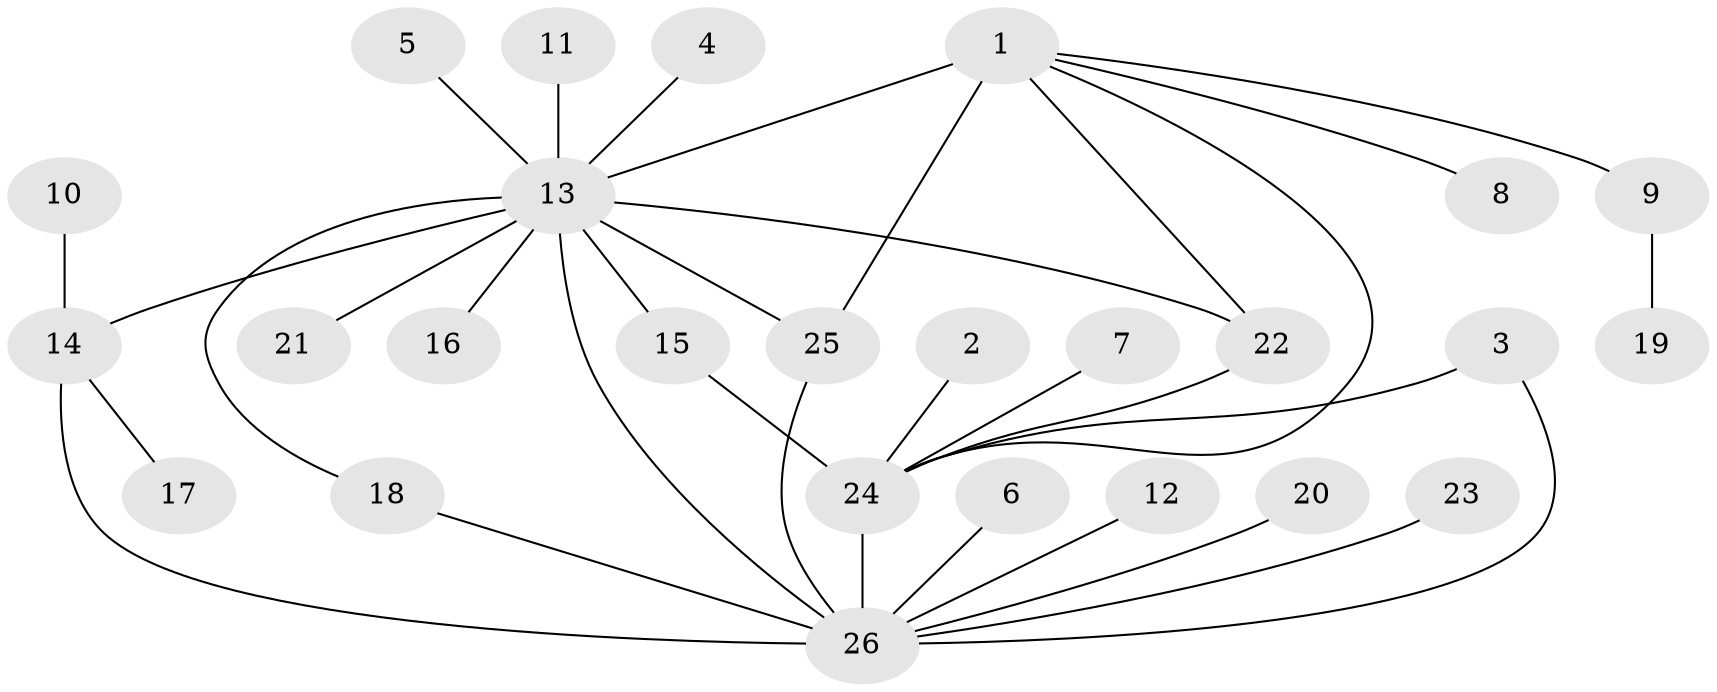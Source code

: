 // original degree distribution, {6: 0.058823529411764705, 4: 0.0392156862745098, 5: 0.0196078431372549, 9: 0.0392156862745098, 10: 0.0196078431372549, 3: 0.0784313725490196, 8: 0.0196078431372549, 2: 0.23529411764705882, 1: 0.49019607843137253}
// Generated by graph-tools (version 1.1) at 2025/50/03/09/25 03:50:37]
// undirected, 26 vertices, 34 edges
graph export_dot {
graph [start="1"]
  node [color=gray90,style=filled];
  1;
  2;
  3;
  4;
  5;
  6;
  7;
  8;
  9;
  10;
  11;
  12;
  13;
  14;
  15;
  16;
  17;
  18;
  19;
  20;
  21;
  22;
  23;
  24;
  25;
  26;
  1 -- 8 [weight=1.0];
  1 -- 9 [weight=1.0];
  1 -- 13 [weight=3.0];
  1 -- 22 [weight=1.0];
  1 -- 24 [weight=1.0];
  1 -- 25 [weight=1.0];
  2 -- 24 [weight=1.0];
  3 -- 24 [weight=1.0];
  3 -- 26 [weight=1.0];
  4 -- 13 [weight=1.0];
  5 -- 13 [weight=1.0];
  6 -- 26 [weight=1.0];
  7 -- 24 [weight=1.0];
  9 -- 19 [weight=1.0];
  10 -- 14 [weight=1.0];
  11 -- 13 [weight=1.0];
  12 -- 26 [weight=1.0];
  13 -- 14 [weight=2.0];
  13 -- 15 [weight=1.0];
  13 -- 16 [weight=1.0];
  13 -- 18 [weight=1.0];
  13 -- 21 [weight=1.0];
  13 -- 22 [weight=1.0];
  13 -- 25 [weight=1.0];
  13 -- 26 [weight=2.0];
  14 -- 17 [weight=1.0];
  14 -- 26 [weight=1.0];
  15 -- 24 [weight=1.0];
  18 -- 26 [weight=1.0];
  20 -- 26 [weight=1.0];
  22 -- 24 [weight=1.0];
  23 -- 26 [weight=1.0];
  24 -- 26 [weight=1.0];
  25 -- 26 [weight=1.0];
}

